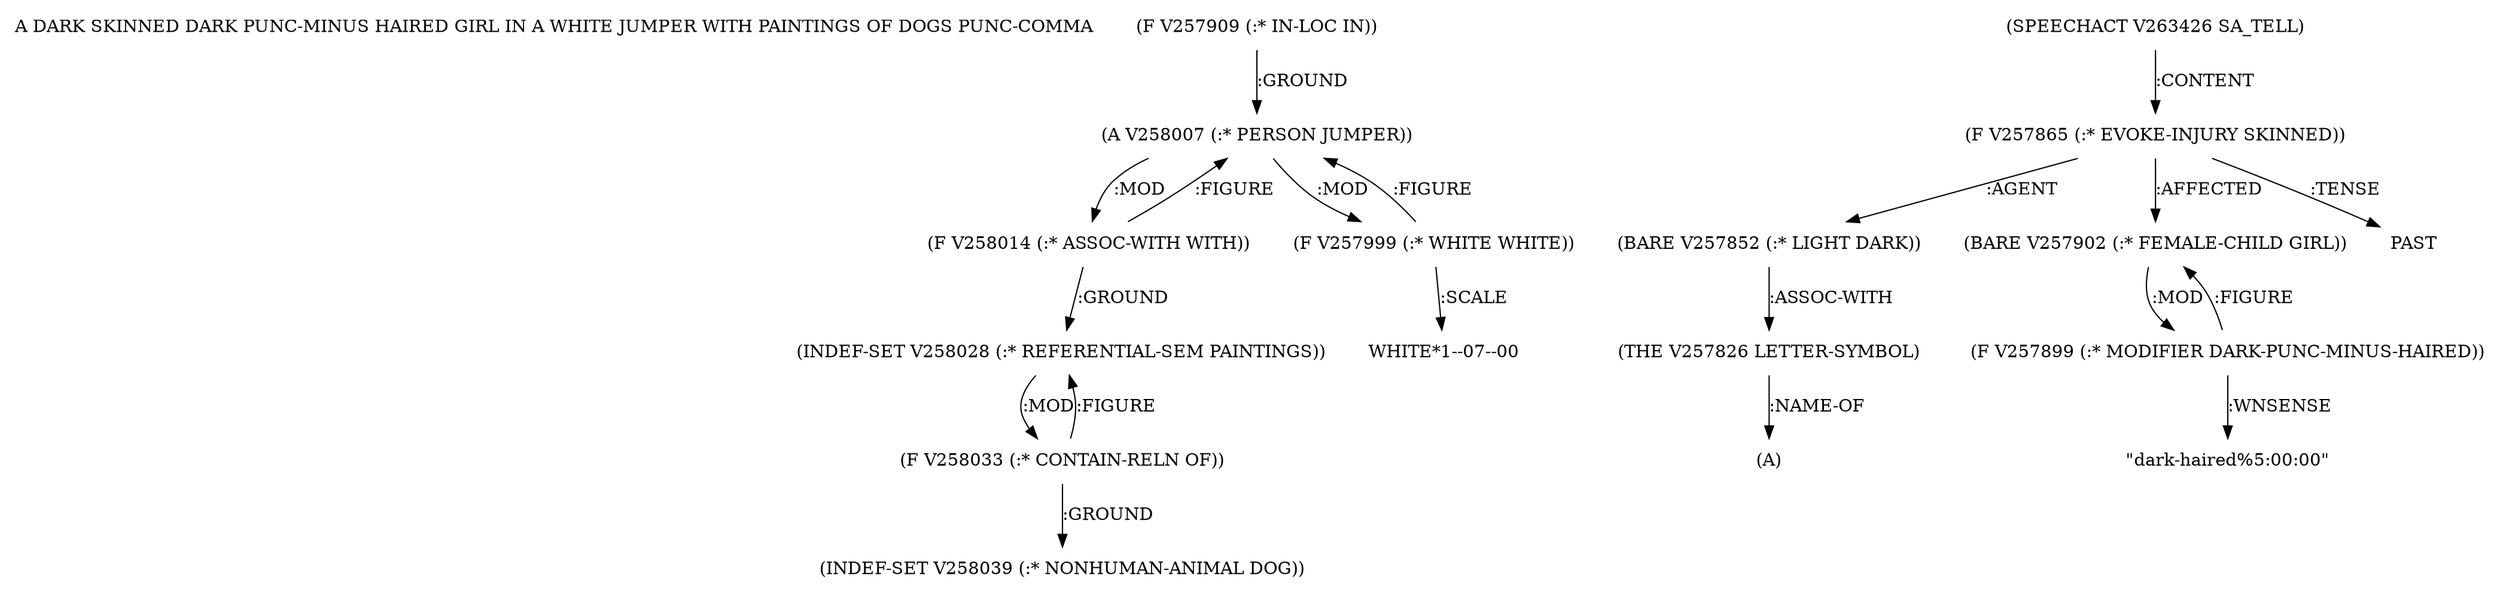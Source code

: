 digraph Terms {
  node [shape=none]
  "A DARK SKINNED DARK PUNC-MINUS HAIRED GIRL IN A WHITE JUMPER WITH PAINTINGS OF DOGS PUNC-COMMA"
  "V257909" [label="(F V257909 (:* IN-LOC IN))"]
  "V257909" -> "V258007" [label=":GROUND"]
  "V258007" [label="(A V258007 (:* PERSON JUMPER))"]
  "V258007" -> "V258014" [label=":MOD"]
  "V258007" -> "V257999" [label=":MOD"]
  "V257999" [label="(F V257999 (:* WHITE WHITE))"]
  "V257999" -> "V258007" [label=":FIGURE"]
  "V257999" -> "NT267634" [label=":SCALE"]
  "NT267634" [label="WHITE*1--07--00"]
  "V258014" [label="(F V258014 (:* ASSOC-WITH WITH))"]
  "V258014" -> "V258028" [label=":GROUND"]
  "V258014" -> "V258007" [label=":FIGURE"]
  "V258028" [label="(INDEF-SET V258028 (:* REFERENTIAL-SEM PAINTINGS))"]
  "V258028" -> "V258033" [label=":MOD"]
  "V258033" [label="(F V258033 (:* CONTAIN-RELN OF))"]
  "V258033" -> "V258039" [label=":GROUND"]
  "V258033" -> "V258028" [label=":FIGURE"]
  "V258039" [label="(INDEF-SET V258039 (:* NONHUMAN-ANIMAL DOG))"]
  "V263426" [label="(SPEECHACT V263426 SA_TELL)"]
  "V263426" -> "V257865" [label=":CONTENT"]
  "V257865" [label="(F V257865 (:* EVOKE-INJURY SKINNED))"]
  "V257865" -> "V257852" [label=":AGENT"]
  "V257865" -> "V257902" [label=":AFFECTED"]
  "V257865" -> "NT267635" [label=":TENSE"]
  "NT267635" [label="PAST"]
  "V257852" [label="(BARE V257852 (:* LIGHT DARK))"]
  "V257852" -> "V257826" [label=":ASSOC-WITH"]
  "V257826" [label="(THE V257826 LETTER-SYMBOL)"]
  "V257826" -> "NT267636" [label=":NAME-OF"]
  "NT267636" [label="(A)"]
  "V257902" [label="(BARE V257902 (:* FEMALE-CHILD GIRL))"]
  "V257902" -> "V257899" [label=":MOD"]
  "V257899" [label="(F V257899 (:* MODIFIER DARK-PUNC-MINUS-HAIRED))"]
  "V257899" -> "V257902" [label=":FIGURE"]
  "V257899" -> "NT267637" [label=":WNSENSE"]
  "NT267637" [label="\"dark-haired%5:00:00\""]
}
